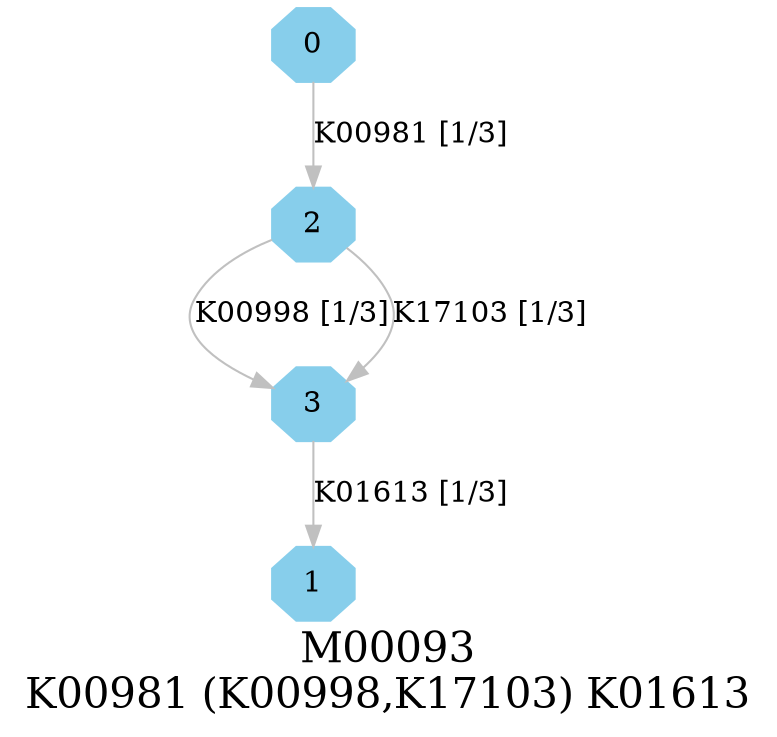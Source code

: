 digraph G {
graph [label="M00093
K00981 (K00998,K17103) K01613",fontsize=20];
node [shape=box,style=filled];
edge [len=3,color=grey];
{node [width=.3,height=.3,shape=octagon,style=filled,color=skyblue] 0 1 2 3 }
0 -> 2 [label="K00981 [1/3]"];
2 -> 3 [label="K00998 [1/3]"];
2 -> 3 [label="K17103 [1/3]"];
3 -> 1 [label="K01613 [1/3]"];
}